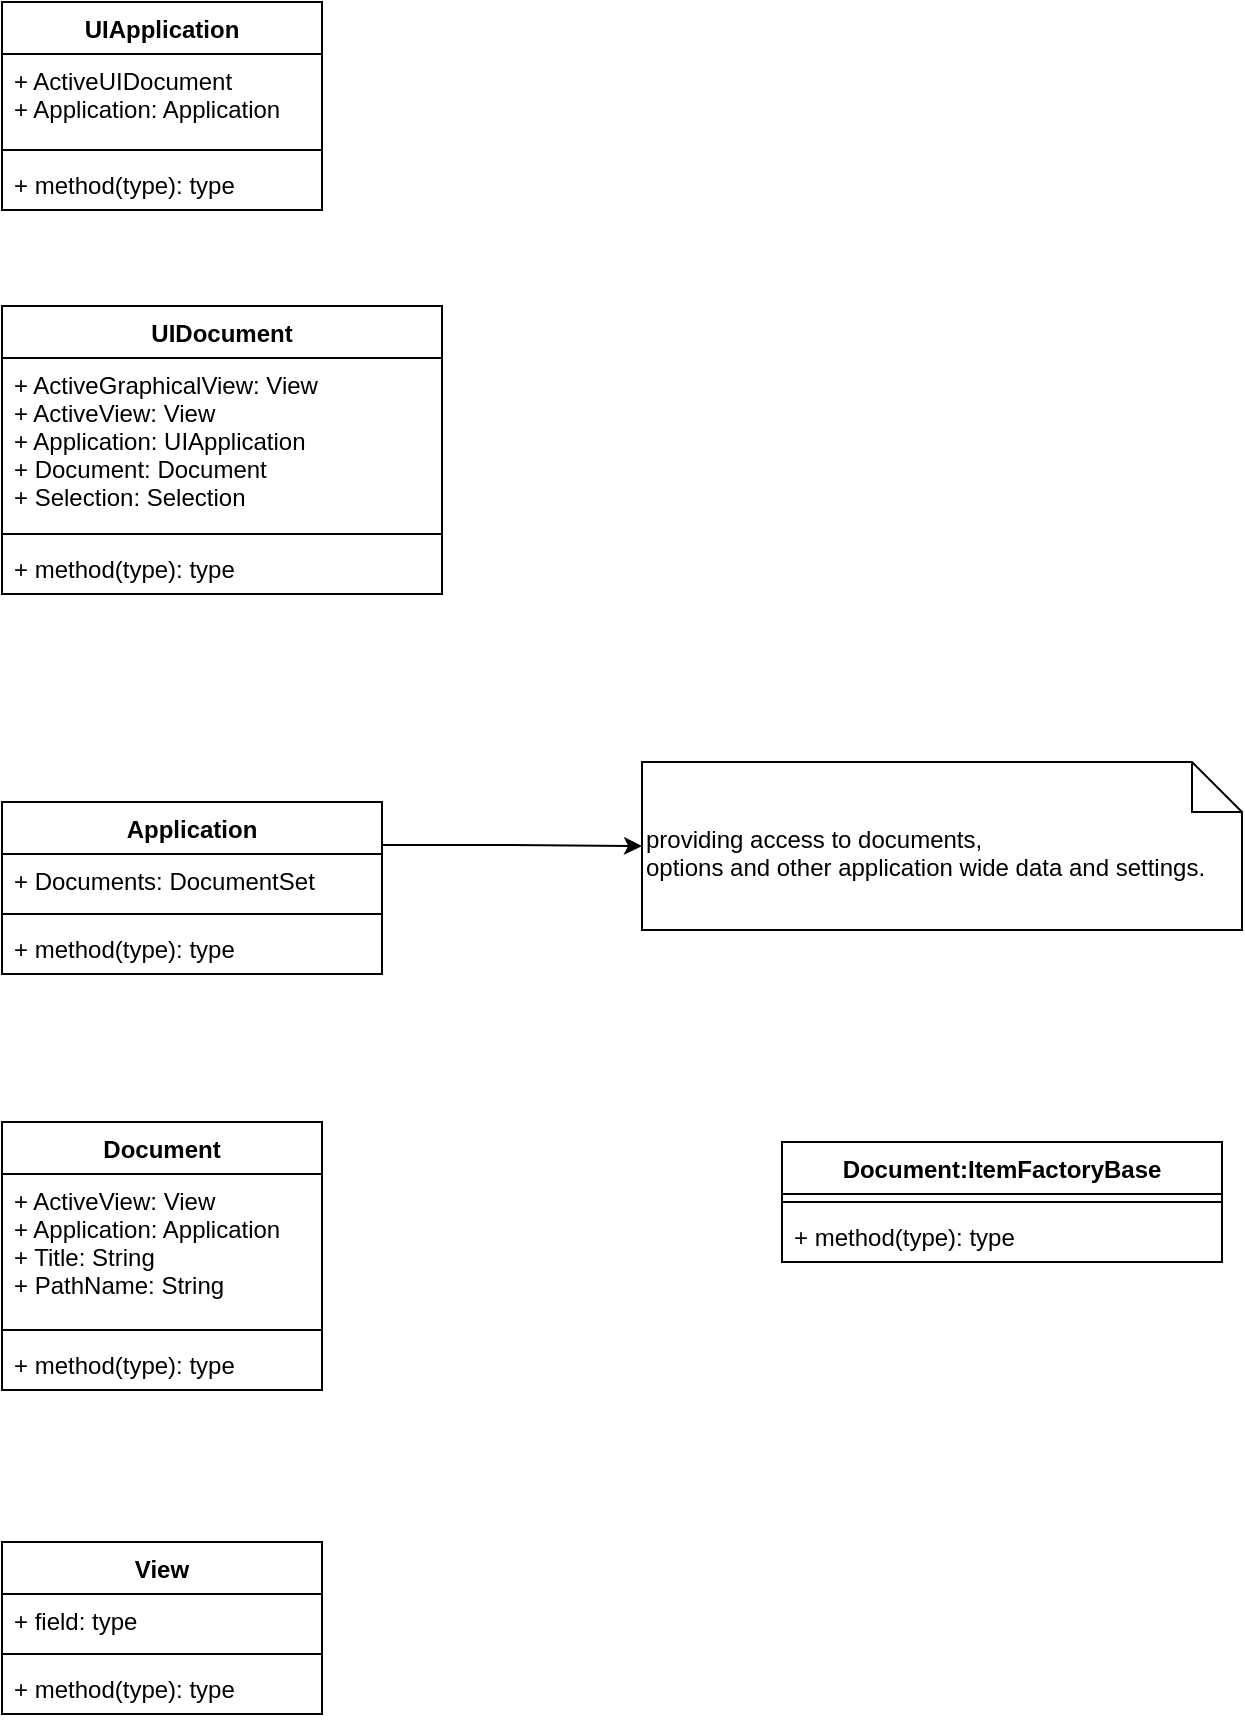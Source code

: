 <mxfile version="17.1.0" type="github">
  <diagram id="TqQ5rs_Xl7fgWW3-Gsn0" name="Page-1">
    <mxGraphModel dx="1038" dy="547" grid="1" gridSize="10" guides="1" tooltips="1" connect="1" arrows="1" fold="1" page="1" pageScale="1" pageWidth="827" pageHeight="1169" math="0" shadow="0">
      <root>
        <mxCell id="0" />
        <mxCell id="1" parent="0" />
        <mxCell id="AwX4-hsFfmJ8vPvQKmp--47" style="edgeStyle=orthogonalEdgeStyle;rounded=0;orthogonalLoop=1;jettySize=auto;html=1;exitX=1;exitY=0.25;exitDx=0;exitDy=0;" edge="1" parent="1" source="AwX4-hsFfmJ8vPvQKmp--7" target="AwX4-hsFfmJ8vPvQKmp--45">
          <mxGeometry relative="1" as="geometry" />
        </mxCell>
        <mxCell id="AwX4-hsFfmJ8vPvQKmp--7" value="Application" style="swimlane;fontStyle=1;align=center;verticalAlign=top;childLayout=stackLayout;horizontal=1;startSize=26;horizontalStack=0;resizeParent=1;resizeParentMax=0;resizeLast=0;collapsible=1;marginBottom=0;" vertex="1" parent="1">
          <mxGeometry x="40" y="440" width="190" height="86" as="geometry">
            <mxRectangle x="120" y="270" width="100" height="26" as="alternateBounds" />
          </mxGeometry>
        </mxCell>
        <mxCell id="AwX4-hsFfmJ8vPvQKmp--8" value="+ Documents: DocumentSet" style="text;strokeColor=none;fillColor=none;align=left;verticalAlign=top;spacingLeft=4;spacingRight=4;overflow=hidden;rotatable=0;points=[[0,0.5],[1,0.5]];portConstraint=eastwest;" vertex="1" parent="AwX4-hsFfmJ8vPvQKmp--7">
          <mxGeometry y="26" width="190" height="26" as="geometry" />
        </mxCell>
        <mxCell id="AwX4-hsFfmJ8vPvQKmp--9" value="" style="line;strokeWidth=1;fillColor=none;align=left;verticalAlign=middle;spacingTop=-1;spacingLeft=3;spacingRight=3;rotatable=0;labelPosition=right;points=[];portConstraint=eastwest;" vertex="1" parent="AwX4-hsFfmJ8vPvQKmp--7">
          <mxGeometry y="52" width="190" height="8" as="geometry" />
        </mxCell>
        <mxCell id="AwX4-hsFfmJ8vPvQKmp--10" value="+ method(type): type" style="text;strokeColor=none;fillColor=none;align=left;verticalAlign=top;spacingLeft=4;spacingRight=4;overflow=hidden;rotatable=0;points=[[0,0.5],[1,0.5]];portConstraint=eastwest;" vertex="1" parent="AwX4-hsFfmJ8vPvQKmp--7">
          <mxGeometry y="60" width="190" height="26" as="geometry" />
        </mxCell>
        <mxCell id="AwX4-hsFfmJ8vPvQKmp--15" value="UIApplication" style="swimlane;fontStyle=1;align=center;verticalAlign=top;childLayout=stackLayout;horizontal=1;startSize=26;horizontalStack=0;resizeParent=1;resizeParentMax=0;resizeLast=0;collapsible=1;marginBottom=0;" vertex="1" parent="1">
          <mxGeometry x="40" y="40" width="160" height="104" as="geometry">
            <mxRectangle x="40" y="40" width="110" height="26" as="alternateBounds" />
          </mxGeometry>
        </mxCell>
        <mxCell id="AwX4-hsFfmJ8vPvQKmp--16" value="+ ActiveUIDocument&#xa;+ Application: Application" style="text;strokeColor=none;fillColor=none;align=left;verticalAlign=top;spacingLeft=4;spacingRight=4;overflow=hidden;rotatable=0;points=[[0,0.5],[1,0.5]];portConstraint=eastwest;" vertex="1" parent="AwX4-hsFfmJ8vPvQKmp--15">
          <mxGeometry y="26" width="160" height="44" as="geometry" />
        </mxCell>
        <mxCell id="AwX4-hsFfmJ8vPvQKmp--17" value="" style="line;strokeWidth=1;fillColor=none;align=left;verticalAlign=middle;spacingTop=-1;spacingLeft=3;spacingRight=3;rotatable=0;labelPosition=right;points=[];portConstraint=eastwest;" vertex="1" parent="AwX4-hsFfmJ8vPvQKmp--15">
          <mxGeometry y="70" width="160" height="8" as="geometry" />
        </mxCell>
        <mxCell id="AwX4-hsFfmJ8vPvQKmp--18" value="+ method(type): type" style="text;strokeColor=none;fillColor=none;align=left;verticalAlign=top;spacingLeft=4;spacingRight=4;overflow=hidden;rotatable=0;points=[[0,0.5],[1,0.5]];portConstraint=eastwest;" vertex="1" parent="AwX4-hsFfmJ8vPvQKmp--15">
          <mxGeometry y="78" width="160" height="26" as="geometry" />
        </mxCell>
        <mxCell id="AwX4-hsFfmJ8vPvQKmp--19" value="UIDocument" style="swimlane;fontStyle=1;align=center;verticalAlign=top;childLayout=stackLayout;horizontal=1;startSize=26;horizontalStack=0;resizeParent=1;resizeParentMax=0;resizeLast=0;collapsible=1;marginBottom=0;" vertex="1" parent="1">
          <mxGeometry x="40" y="192" width="220" height="144" as="geometry" />
        </mxCell>
        <mxCell id="AwX4-hsFfmJ8vPvQKmp--20" value="+ ActiveGraphicalView: View&#xa;+ ActiveView: View&#xa;+ Application: UIApplication&#xa;+ Document: Document&#xa;+ Selection: Selection" style="text;strokeColor=none;fillColor=none;align=left;verticalAlign=top;spacingLeft=4;spacingRight=4;overflow=hidden;rotatable=0;points=[[0,0.5],[1,0.5]];portConstraint=eastwest;" vertex="1" parent="AwX4-hsFfmJ8vPvQKmp--19">
          <mxGeometry y="26" width="220" height="84" as="geometry" />
        </mxCell>
        <mxCell id="AwX4-hsFfmJ8vPvQKmp--21" value="" style="line;strokeWidth=1;fillColor=none;align=left;verticalAlign=middle;spacingTop=-1;spacingLeft=3;spacingRight=3;rotatable=0;labelPosition=right;points=[];portConstraint=eastwest;" vertex="1" parent="AwX4-hsFfmJ8vPvQKmp--19">
          <mxGeometry y="110" width="220" height="8" as="geometry" />
        </mxCell>
        <mxCell id="AwX4-hsFfmJ8vPvQKmp--22" value="+ method(type): type" style="text;strokeColor=none;fillColor=none;align=left;verticalAlign=top;spacingLeft=4;spacingRight=4;overflow=hidden;rotatable=0;points=[[0,0.5],[1,0.5]];portConstraint=eastwest;" vertex="1" parent="AwX4-hsFfmJ8vPvQKmp--19">
          <mxGeometry y="118" width="220" height="26" as="geometry" />
        </mxCell>
        <mxCell id="AwX4-hsFfmJ8vPvQKmp--45" value="providing access to documents, &lt;br&gt;options and other application wide data and settings. " style="shape=note2;boundedLbl=1;whiteSpace=wrap;html=1;size=25;verticalAlign=top;align=left;" vertex="1" parent="1">
          <mxGeometry x="360" y="420" width="300" height="84" as="geometry" />
        </mxCell>
        <mxCell id="AwX4-hsFfmJ8vPvQKmp--52" value="Document" style="swimlane;fontStyle=1;align=center;verticalAlign=top;childLayout=stackLayout;horizontal=1;startSize=26;horizontalStack=0;resizeParent=1;resizeParentMax=0;resizeLast=0;collapsible=1;marginBottom=0;" vertex="1" parent="1">
          <mxGeometry x="40" y="600" width="160" height="134" as="geometry" />
        </mxCell>
        <mxCell id="AwX4-hsFfmJ8vPvQKmp--53" value="+ ActiveView: View&#xa;+ Application: Application&#xa;+ Title: String&#xa;+ PathName: String" style="text;strokeColor=none;fillColor=none;align=left;verticalAlign=top;spacingLeft=4;spacingRight=4;overflow=hidden;rotatable=0;points=[[0,0.5],[1,0.5]];portConstraint=eastwest;" vertex="1" parent="AwX4-hsFfmJ8vPvQKmp--52">
          <mxGeometry y="26" width="160" height="74" as="geometry" />
        </mxCell>
        <mxCell id="AwX4-hsFfmJ8vPvQKmp--54" value="" style="line;strokeWidth=1;fillColor=none;align=left;verticalAlign=middle;spacingTop=-1;spacingLeft=3;spacingRight=3;rotatable=0;labelPosition=right;points=[];portConstraint=eastwest;" vertex="1" parent="AwX4-hsFfmJ8vPvQKmp--52">
          <mxGeometry y="100" width="160" height="8" as="geometry" />
        </mxCell>
        <mxCell id="AwX4-hsFfmJ8vPvQKmp--55" value="+ method(type): type" style="text;strokeColor=none;fillColor=none;align=left;verticalAlign=top;spacingLeft=4;spacingRight=4;overflow=hidden;rotatable=0;points=[[0,0.5],[1,0.5]];portConstraint=eastwest;" vertex="1" parent="AwX4-hsFfmJ8vPvQKmp--52">
          <mxGeometry y="108" width="160" height="26" as="geometry" />
        </mxCell>
        <mxCell id="AwX4-hsFfmJ8vPvQKmp--56" value="Document:ItemFactoryBase" style="swimlane;fontStyle=1;align=center;verticalAlign=top;childLayout=stackLayout;horizontal=1;startSize=26;horizontalStack=0;resizeParent=1;resizeParentMax=0;resizeLast=0;collapsible=1;marginBottom=0;" vertex="1" parent="1">
          <mxGeometry x="430" y="610" width="220" height="60" as="geometry" />
        </mxCell>
        <mxCell id="AwX4-hsFfmJ8vPvQKmp--58" value="" style="line;strokeWidth=1;fillColor=none;align=left;verticalAlign=middle;spacingTop=-1;spacingLeft=3;spacingRight=3;rotatable=0;labelPosition=right;points=[];portConstraint=eastwest;" vertex="1" parent="AwX4-hsFfmJ8vPvQKmp--56">
          <mxGeometry y="26" width="220" height="8" as="geometry" />
        </mxCell>
        <mxCell id="AwX4-hsFfmJ8vPvQKmp--59" value="+ method(type): type" style="text;strokeColor=none;fillColor=none;align=left;verticalAlign=top;spacingLeft=4;spacingRight=4;overflow=hidden;rotatable=0;points=[[0,0.5],[1,0.5]];portConstraint=eastwest;" vertex="1" parent="AwX4-hsFfmJ8vPvQKmp--56">
          <mxGeometry y="34" width="220" height="26" as="geometry" />
        </mxCell>
        <mxCell id="AwX4-hsFfmJ8vPvQKmp--60" value="View" style="swimlane;fontStyle=1;align=center;verticalAlign=top;childLayout=stackLayout;horizontal=1;startSize=26;horizontalStack=0;resizeParent=1;resizeParentMax=0;resizeLast=0;collapsible=1;marginBottom=0;" vertex="1" parent="1">
          <mxGeometry x="40" y="810" width="160" height="86" as="geometry" />
        </mxCell>
        <mxCell id="AwX4-hsFfmJ8vPvQKmp--61" value="+ field: type" style="text;strokeColor=none;fillColor=none;align=left;verticalAlign=top;spacingLeft=4;spacingRight=4;overflow=hidden;rotatable=0;points=[[0,0.5],[1,0.5]];portConstraint=eastwest;" vertex="1" parent="AwX4-hsFfmJ8vPvQKmp--60">
          <mxGeometry y="26" width="160" height="26" as="geometry" />
        </mxCell>
        <mxCell id="AwX4-hsFfmJ8vPvQKmp--62" value="" style="line;strokeWidth=1;fillColor=none;align=left;verticalAlign=middle;spacingTop=-1;spacingLeft=3;spacingRight=3;rotatable=0;labelPosition=right;points=[];portConstraint=eastwest;" vertex="1" parent="AwX4-hsFfmJ8vPvQKmp--60">
          <mxGeometry y="52" width="160" height="8" as="geometry" />
        </mxCell>
        <mxCell id="AwX4-hsFfmJ8vPvQKmp--63" value="+ method(type): type" style="text;strokeColor=none;fillColor=none;align=left;verticalAlign=top;spacingLeft=4;spacingRight=4;overflow=hidden;rotatable=0;points=[[0,0.5],[1,0.5]];portConstraint=eastwest;" vertex="1" parent="AwX4-hsFfmJ8vPvQKmp--60">
          <mxGeometry y="60" width="160" height="26" as="geometry" />
        </mxCell>
      </root>
    </mxGraphModel>
  </diagram>
</mxfile>
